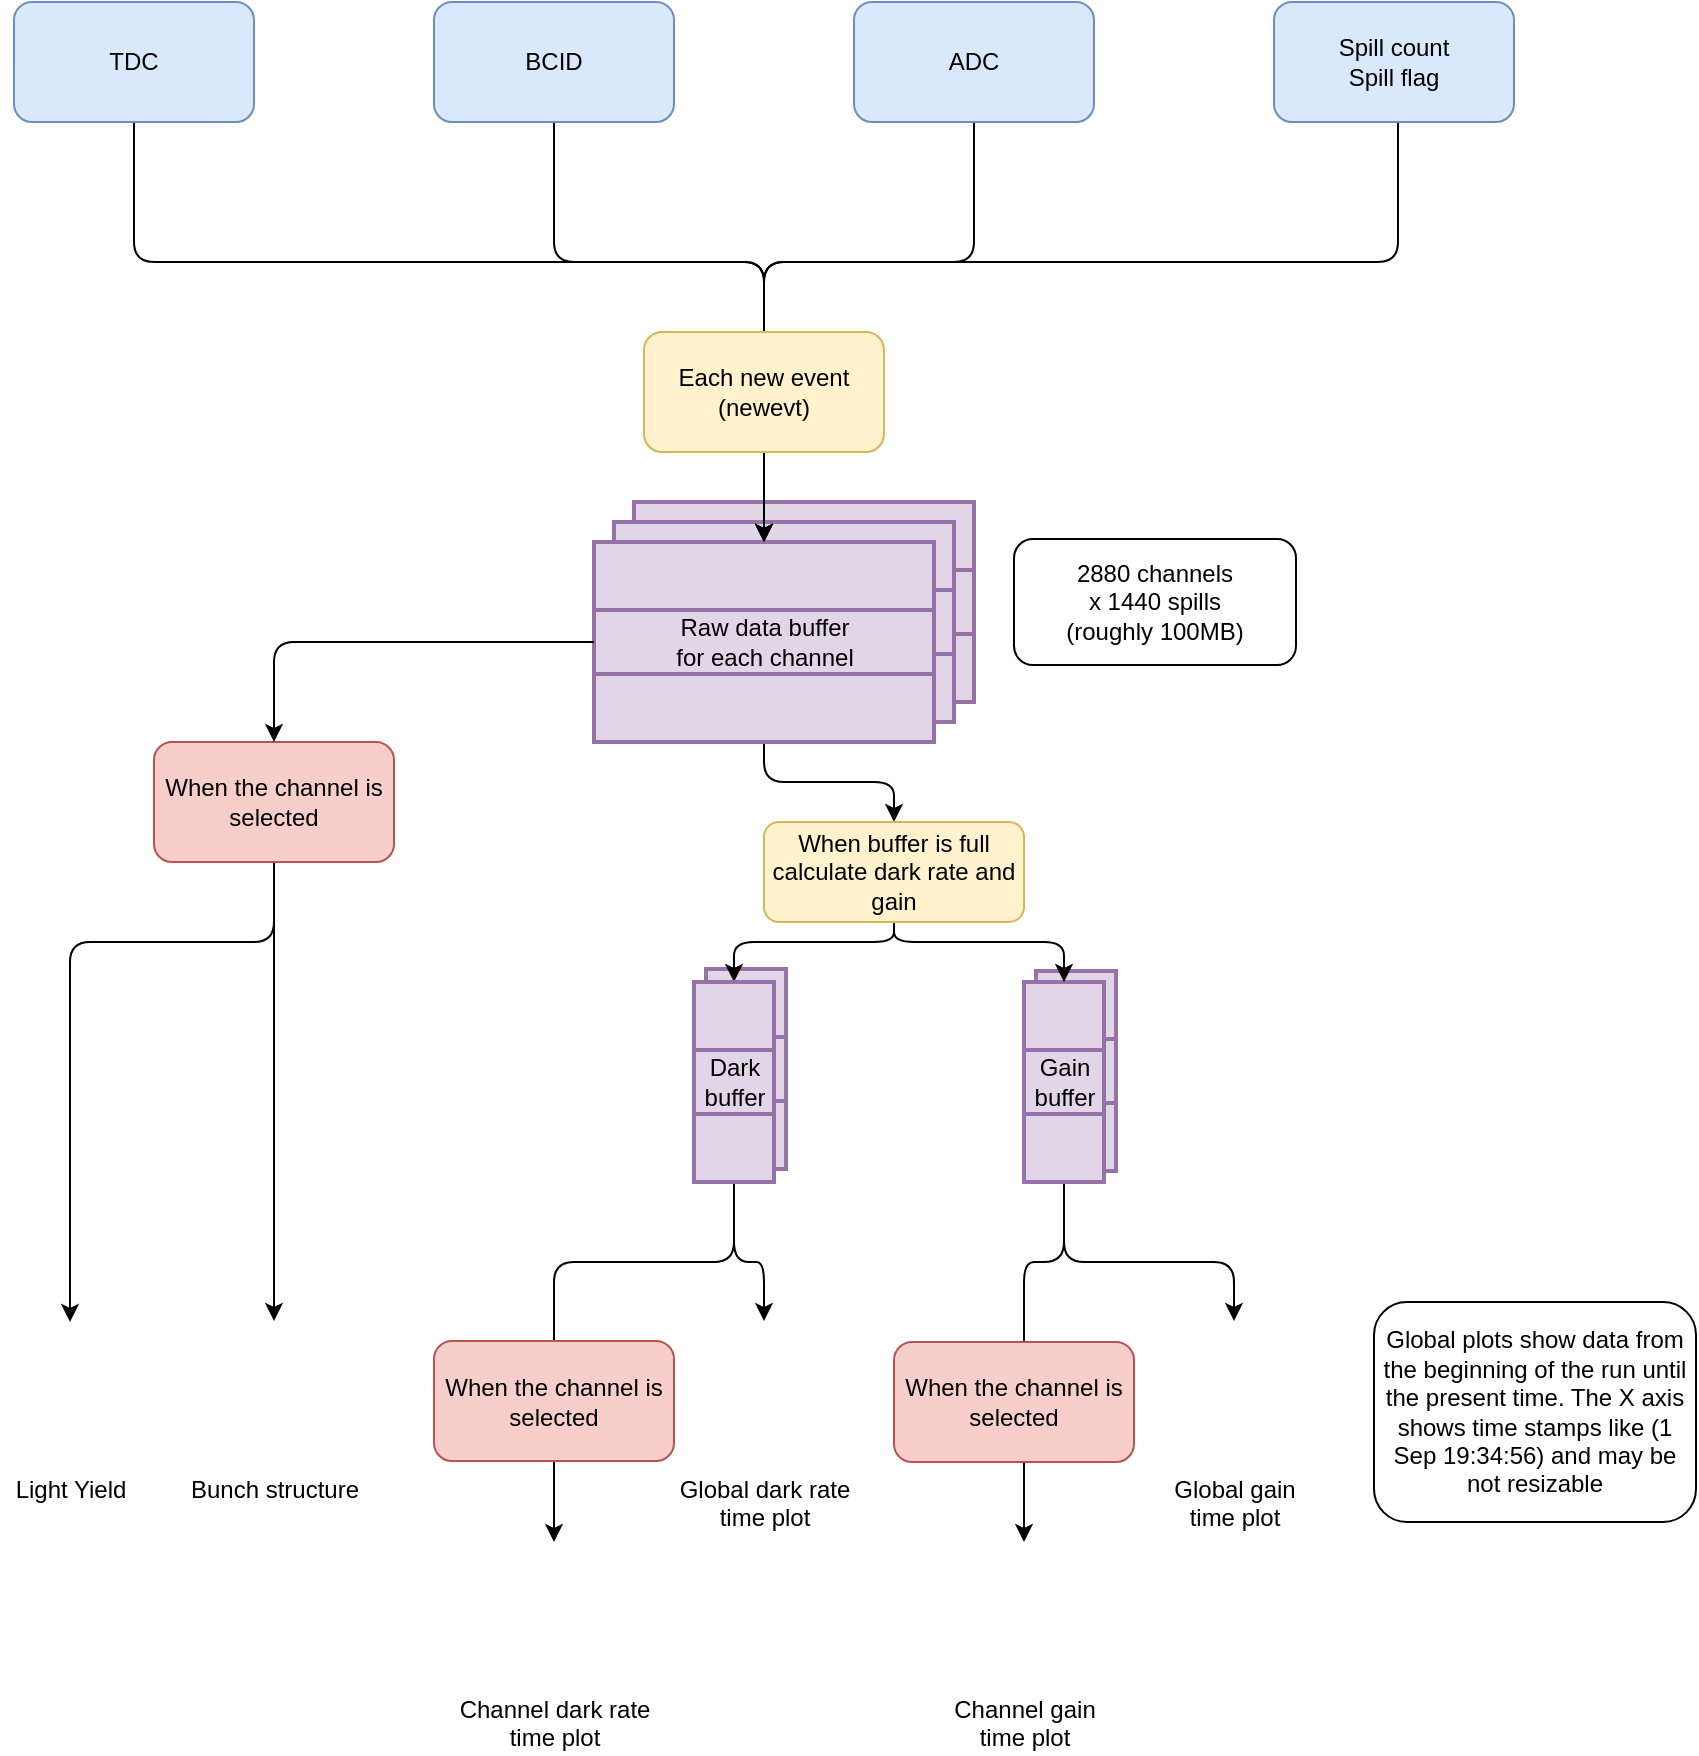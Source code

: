 <mxfile version="11.2.4" type="device" pages="1"><diagram id="pLr6FvpTaT4K2T-4MVhm" name="Page-1"><mxGraphModel dx="1111" dy="785" grid="1" gridSize="10" guides="1" tooltips="1" connect="1" arrows="1" fold="1" page="1" pageScale="1" pageWidth="827" pageHeight="1169" math="0" shadow="0"><root><mxCell id="0"/><mxCell id="1" parent="0"/><mxCell id="Fiv7_D5nxAdxVD87VCCH-55" value="" style="strokeWidth=2;html=1;shape=mxgraph.lean_mapping.buffer_or_safety_stock;fillColor=#e1d5e7;strokeColor=#9673a6;" vertex="1" parent="1"><mxGeometry x="931" y="554.5" width="40" height="100" as="geometry"/></mxCell><mxCell id="Fiv7_D5nxAdxVD87VCCH-54" value="" style="strokeWidth=2;html=1;shape=mxgraph.lean_mapping.buffer_or_safety_stock;fillColor=#e1d5e7;strokeColor=#9673a6;" vertex="1" parent="1"><mxGeometry x="766" y="553.5" width="40" height="100" as="geometry"/></mxCell><mxCell id="Fiv7_D5nxAdxVD87VCCH-53" value="Raw data buffer&lt;br&gt;for each channel" style="strokeWidth=2;html=1;shape=mxgraph.lean_mapping.buffer_or_safety_stock;fillColor=#e1d5e7;strokeColor=#9673a6;" vertex="1" parent="1"><mxGeometry x="730" y="320" width="170" height="100" as="geometry"/></mxCell><mxCell id="Fiv7_D5nxAdxVD87VCCH-52" value="Raw data buffer&lt;br&gt;for each channel" style="strokeWidth=2;html=1;shape=mxgraph.lean_mapping.buffer_or_safety_stock;fillColor=#e1d5e7;strokeColor=#9673a6;" vertex="1" parent="1"><mxGeometry x="720" y="330" width="170" height="100" as="geometry"/></mxCell><mxCell id="Fiv7_D5nxAdxVD87VCCH-26" style="edgeStyle=orthogonalEdgeStyle;rounded=1;orthogonalLoop=1;jettySize=auto;html=1;entryX=0.5;entryY=0;entryDx=0;entryDy=0;" edge="1" parent="1" source="Fiv7_D5nxAdxVD87VCCH-1" target="Fiv7_D5nxAdxVD87VCCH-3"><mxGeometry relative="1" as="geometry"><Array as="points"><mxPoint x="480" y="200"/><mxPoint x="795" y="200"/></Array></mxGeometry></mxCell><mxCell id="Fiv7_D5nxAdxVD87VCCH-1" value="TDC" style="rounded=1;whiteSpace=wrap;html=1;fillColor=#dae8fc;strokeColor=#6c8ebf;" vertex="1" parent="1"><mxGeometry x="420" y="70" width="120" height="60" as="geometry"/></mxCell><mxCell id="Fiv7_D5nxAdxVD87VCCH-4" style="edgeStyle=orthogonalEdgeStyle;rounded=1;orthogonalLoop=1;jettySize=auto;html=1;entryX=0.5;entryY=0;entryDx=0;entryDy=0;" edge="1" parent="1" source="Fiv7_D5nxAdxVD87VCCH-2" target="Fiv7_D5nxAdxVD87VCCH-3"><mxGeometry relative="1" as="geometry"><Array as="points"><mxPoint x="900" y="200"/><mxPoint x="795" y="200"/></Array></mxGeometry></mxCell><mxCell id="Fiv7_D5nxAdxVD87VCCH-2" value="ADC" style="rounded=1;whiteSpace=wrap;html=1;fillColor=#dae8fc;strokeColor=#6c8ebf;" vertex="1" parent="1"><mxGeometry x="840" y="70" width="120" height="60" as="geometry"/></mxCell><mxCell id="Fiv7_D5nxAdxVD87VCCH-18" style="edgeStyle=orthogonalEdgeStyle;rounded=1;orthogonalLoop=1;jettySize=auto;html=1;" edge="1" parent="1" source="Fiv7_D5nxAdxVD87VCCH-3" target="Fiv7_D5nxAdxVD87VCCH-9"><mxGeometry relative="1" as="geometry"/></mxCell><mxCell id="Fiv7_D5nxAdxVD87VCCH-44" style="edgeStyle=orthogonalEdgeStyle;rounded=1;orthogonalLoop=1;jettySize=auto;html=1;entryX=0.5;entryY=0;entryDx=0;entryDy=0;" edge="1" parent="1" source="Fiv7_D5nxAdxVD87VCCH-46" target="Fiv7_D5nxAdxVD87VCCH-40"><mxGeometry relative="1" as="geometry"/></mxCell><mxCell id="Fiv7_D5nxAdxVD87VCCH-45" style="edgeStyle=orthogonalEdgeStyle;rounded=1;orthogonalLoop=1;jettySize=auto;html=1;exitX=0.5;exitY=1;exitDx=0;exitDy=0;" edge="1" parent="1" source="Fiv7_D5nxAdxVD87VCCH-46" target="Fiv7_D5nxAdxVD87VCCH-41"><mxGeometry relative="1" as="geometry"><Array as="points"><mxPoint x="550" y="540"/><mxPoint x="448" y="540"/></Array></mxGeometry></mxCell><mxCell id="Fiv7_D5nxAdxVD87VCCH-3" value="Raw data buffer&lt;br&gt;for each channel" style="strokeWidth=2;html=1;shape=mxgraph.lean_mapping.buffer_or_safety_stock;fillColor=#e1d5e7;strokeColor=#9673a6;" vertex="1" parent="1"><mxGeometry x="710" y="340" width="170" height="100" as="geometry"/></mxCell><mxCell id="Fiv7_D5nxAdxVD87VCCH-36" style="edgeStyle=orthogonalEdgeStyle;rounded=1;orthogonalLoop=1;jettySize=auto;html=1;entryX=0.5;entryY=0;entryDx=0;entryDy=0;" edge="1" parent="1" source="Fiv7_D5nxAdxVD87VCCH-5" target="Fiv7_D5nxAdxVD87VCCH-31"><mxGeometry relative="1" as="geometry"><Array as="points"><mxPoint x="945" y="700"/><mxPoint x="925" y="700"/></Array></mxGeometry></mxCell><mxCell id="Fiv7_D5nxAdxVD87VCCH-37" style="edgeStyle=orthogonalEdgeStyle;rounded=1;orthogonalLoop=1;jettySize=auto;html=1;" edge="1" parent="1" source="Fiv7_D5nxAdxVD87VCCH-5" target="Fiv7_D5nxAdxVD87VCCH-30"><mxGeometry relative="1" as="geometry"><Array as="points"><mxPoint x="945" y="700"/><mxPoint x="1030" y="700"/></Array></mxGeometry></mxCell><mxCell id="Fiv7_D5nxAdxVD87VCCH-5" value="Gain&lt;br&gt;buffer" style="strokeWidth=2;html=1;shape=mxgraph.lean_mapping.buffer_or_safety_stock;fillColor=#e1d5e7;strokeColor=#9673a6;" vertex="1" parent="1"><mxGeometry x="925" y="560" width="40" height="100" as="geometry"/></mxCell><mxCell id="Fiv7_D5nxAdxVD87VCCH-19" style="edgeStyle=orthogonalEdgeStyle;rounded=1;orthogonalLoop=1;jettySize=auto;html=1;" edge="1" parent="1" source="Fiv7_D5nxAdxVD87VCCH-9" target="Fiv7_D5nxAdxVD87VCCH-5"><mxGeometry relative="1" as="geometry"><Array as="points"><mxPoint x="860" y="540"/><mxPoint x="945" y="540"/></Array></mxGeometry></mxCell><mxCell id="Fiv7_D5nxAdxVD87VCCH-27" style="edgeStyle=orthogonalEdgeStyle;rounded=1;orthogonalLoop=1;jettySize=auto;html=1;" edge="1" parent="1" source="Fiv7_D5nxAdxVD87VCCH-9" target="Fiv7_D5nxAdxVD87VCCH-22"><mxGeometry relative="1" as="geometry"><Array as="points"><mxPoint x="860" y="540"/><mxPoint x="780" y="540"/></Array></mxGeometry></mxCell><mxCell id="Fiv7_D5nxAdxVD87VCCH-9" value="When buffer is full calculate dark rate and gain" style="rounded=1;whiteSpace=wrap;html=1;fillColor=#fff2cc;strokeColor=#d6b656;" vertex="1" parent="1"><mxGeometry x="795" y="480" width="130" height="50" as="geometry"/></mxCell><mxCell id="Fiv7_D5nxAdxVD87VCCH-34" style="edgeStyle=orthogonalEdgeStyle;rounded=1;orthogonalLoop=1;jettySize=auto;html=1;" edge="1" parent="1" source="Fiv7_D5nxAdxVD87VCCH-22" target="Fiv7_D5nxAdxVD87VCCH-28"><mxGeometry relative="1" as="geometry"><Array as="points"><mxPoint x="780" y="700"/><mxPoint x="795" y="700"/></Array></mxGeometry></mxCell><mxCell id="Fiv7_D5nxAdxVD87VCCH-35" style="edgeStyle=orthogonalEdgeStyle;rounded=1;orthogonalLoop=1;jettySize=auto;html=1;entryX=0.5;entryY=0;entryDx=0;entryDy=0;" edge="1" parent="1" source="Fiv7_D5nxAdxVD87VCCH-22" target="Fiv7_D5nxAdxVD87VCCH-29"><mxGeometry relative="1" as="geometry"><Array as="points"><mxPoint x="780" y="700"/><mxPoint x="690" y="700"/></Array></mxGeometry></mxCell><mxCell id="Fiv7_D5nxAdxVD87VCCH-22" value="Dark&lt;br&gt;buffer" style="strokeWidth=2;html=1;shape=mxgraph.lean_mapping.buffer_or_safety_stock;fillColor=#e1d5e7;strokeColor=#9673a6;" vertex="1" parent="1"><mxGeometry x="760" y="560" width="40" height="100" as="geometry"/></mxCell><mxCell id="Fiv7_D5nxAdxVD87VCCH-25" style="edgeStyle=orthogonalEdgeStyle;rounded=1;orthogonalLoop=1;jettySize=auto;html=1;entryX=0.5;entryY=0;entryDx=0;entryDy=0;" edge="1" parent="1" source="Fiv7_D5nxAdxVD87VCCH-23" target="Fiv7_D5nxAdxVD87VCCH-3"><mxGeometry relative="1" as="geometry"><mxPoint x="650" y="340" as="targetPoint"/><Array as="points"><mxPoint x="690" y="200"/><mxPoint x="795" y="200"/></Array></mxGeometry></mxCell><mxCell id="Fiv7_D5nxAdxVD87VCCH-23" value="BCID" style="rounded=1;whiteSpace=wrap;html=1;fillColor=#dae8fc;strokeColor=#6c8ebf;" vertex="1" parent="1"><mxGeometry x="630" y="70" width="120" height="60" as="geometry"/></mxCell><mxCell id="Fiv7_D5nxAdxVD87VCCH-28" value="Global dark rate&lt;br&gt;time plot" style="shape=image;html=1;verticalAlign=top;verticalLabelPosition=bottom;labelBackgroundColor=#ffffff;imageAspect=0;aspect=fixed;image=https://cdn3.iconfinder.com/data/icons/gis/layer-raster-histogram.png" vertex="1" parent="1"><mxGeometry x="760" y="729.5" width="70" height="70" as="geometry"/></mxCell><mxCell id="Fiv7_D5nxAdxVD87VCCH-29" value="Channel dark rate&lt;br&gt;time plot" style="shape=image;html=1;verticalAlign=top;verticalLabelPosition=bottom;labelBackgroundColor=#ffffff;imageAspect=0;aspect=fixed;image=https://cdn3.iconfinder.com/data/icons/gis/layer-raster-histogram.png" vertex="1" parent="1"><mxGeometry x="655" y="840" width="70" height="70" as="geometry"/></mxCell><mxCell id="Fiv7_D5nxAdxVD87VCCH-30" value="Global gain&lt;br&gt;time plot" style="shape=image;html=1;verticalAlign=top;verticalLabelPosition=bottom;labelBackgroundColor=#ffffff;imageAspect=0;aspect=fixed;image=https://cdn3.iconfinder.com/data/icons/gis/layer-raster-histogram.png" vertex="1" parent="1"><mxGeometry x="995" y="729.5" width="70" height="70" as="geometry"/></mxCell><mxCell id="Fiv7_D5nxAdxVD87VCCH-31" value="Channel gain&lt;br&gt;time plot" style="shape=image;html=1;verticalAlign=top;verticalLabelPosition=bottom;labelBackgroundColor=#ffffff;imageAspect=0;aspect=fixed;image=https://cdn3.iconfinder.com/data/icons/gis/layer-raster-histogram.png" vertex="1" parent="1"><mxGeometry x="890" y="840" width="70" height="70" as="geometry"/></mxCell><mxCell id="Fiv7_D5nxAdxVD87VCCH-40" value="Bunch structure" style="shape=image;html=1;verticalAlign=top;verticalLabelPosition=bottom;labelBackgroundColor=#ffffff;imageAspect=0;aspect=fixed;image=https://cdn3.iconfinder.com/data/icons/gis/layer-raster-histogram.png" vertex="1" parent="1"><mxGeometry x="515" y="729.5" width="70" height="70" as="geometry"/></mxCell><mxCell id="Fiv7_D5nxAdxVD87VCCH-41" value="Light Yield" style="shape=image;html=1;verticalAlign=top;verticalLabelPosition=bottom;labelBackgroundColor=#ffffff;imageAspect=0;aspect=fixed;image=https://cdn3.iconfinder.com/data/icons/gis/layer-raster-histogram.png" vertex="1" parent="1"><mxGeometry x="413" y="730" width="70" height="70" as="geometry"/></mxCell><mxCell id="Fiv7_D5nxAdxVD87VCCH-46" value="When the channel is selected" style="rounded=1;whiteSpace=wrap;html=1;fillColor=#f8cecc;strokeColor=#b85450;" vertex="1" parent="1"><mxGeometry x="490" y="440" width="120" height="60" as="geometry"/></mxCell><mxCell id="Fiv7_D5nxAdxVD87VCCH-47" style="edgeStyle=orthogonalEdgeStyle;rounded=1;orthogonalLoop=1;jettySize=auto;html=1;entryX=0.5;entryY=0;entryDx=0;entryDy=0;" edge="1" parent="1" source="Fiv7_D5nxAdxVD87VCCH-3" target="Fiv7_D5nxAdxVD87VCCH-46"><mxGeometry relative="1" as="geometry"><mxPoint x="710" y="390.5" as="sourcePoint"/><mxPoint x="550" y="729.5" as="targetPoint"/></mxGeometry></mxCell><mxCell id="Fiv7_D5nxAdxVD87VCCH-50" style="edgeStyle=orthogonalEdgeStyle;rounded=1;orthogonalLoop=1;jettySize=auto;html=1;" edge="1" parent="1" source="Fiv7_D5nxAdxVD87VCCH-49" target="Fiv7_D5nxAdxVD87VCCH-3"><mxGeometry relative="1" as="geometry"><Array as="points"><mxPoint x="1112" y="200"/><mxPoint x="795" y="200"/></Array></mxGeometry></mxCell><mxCell id="Fiv7_D5nxAdxVD87VCCH-49" value="Spill count&lt;br&gt;Spill flag" style="rounded=1;whiteSpace=wrap;html=1;fillColor=#dae8fc;strokeColor=#6c8ebf;" vertex="1" parent="1"><mxGeometry x="1050" y="70" width="120" height="60" as="geometry"/></mxCell><mxCell id="Fiv7_D5nxAdxVD87VCCH-51" value="Each new event&lt;br&gt;(newevt)" style="rounded=1;whiteSpace=wrap;html=1;fillColor=#fff2cc;strokeColor=#d6b656;" vertex="1" parent="1"><mxGeometry x="735" y="235" width="120" height="60" as="geometry"/></mxCell><mxCell id="Fiv7_D5nxAdxVD87VCCH-56" value="When the channel is selected" style="rounded=1;whiteSpace=wrap;html=1;fillColor=#f8cecc;strokeColor=#b85450;" vertex="1" parent="1"><mxGeometry x="630" y="739.5" width="120" height="60" as="geometry"/></mxCell><mxCell id="Fiv7_D5nxAdxVD87VCCH-57" value="When the channel is selected" style="rounded=1;whiteSpace=wrap;html=1;fillColor=#f8cecc;strokeColor=#b85450;" vertex="1" parent="1"><mxGeometry x="860" y="740" width="120" height="60" as="geometry"/></mxCell><mxCell id="Fiv7_D5nxAdxVD87VCCH-58" value="2880 channels&lt;br&gt;x 1440 spills&lt;br&gt;(roughly 100MB)" style="rounded=1;whiteSpace=wrap;html=1;" vertex="1" parent="1"><mxGeometry x="920" y="338.5" width="141" height="63" as="geometry"/></mxCell><mxCell id="Fiv7_D5nxAdxVD87VCCH-59" value="Global plots show data from the beginning of the run until the present time. The X axis shows time stamps like (1 Sep 19:34:56) and may be not resizable" style="rounded=1;whiteSpace=wrap;html=1;" vertex="1" parent="1"><mxGeometry x="1100" y="720" width="161" height="110" as="geometry"/></mxCell></root></mxGraphModel></diagram></mxfile>